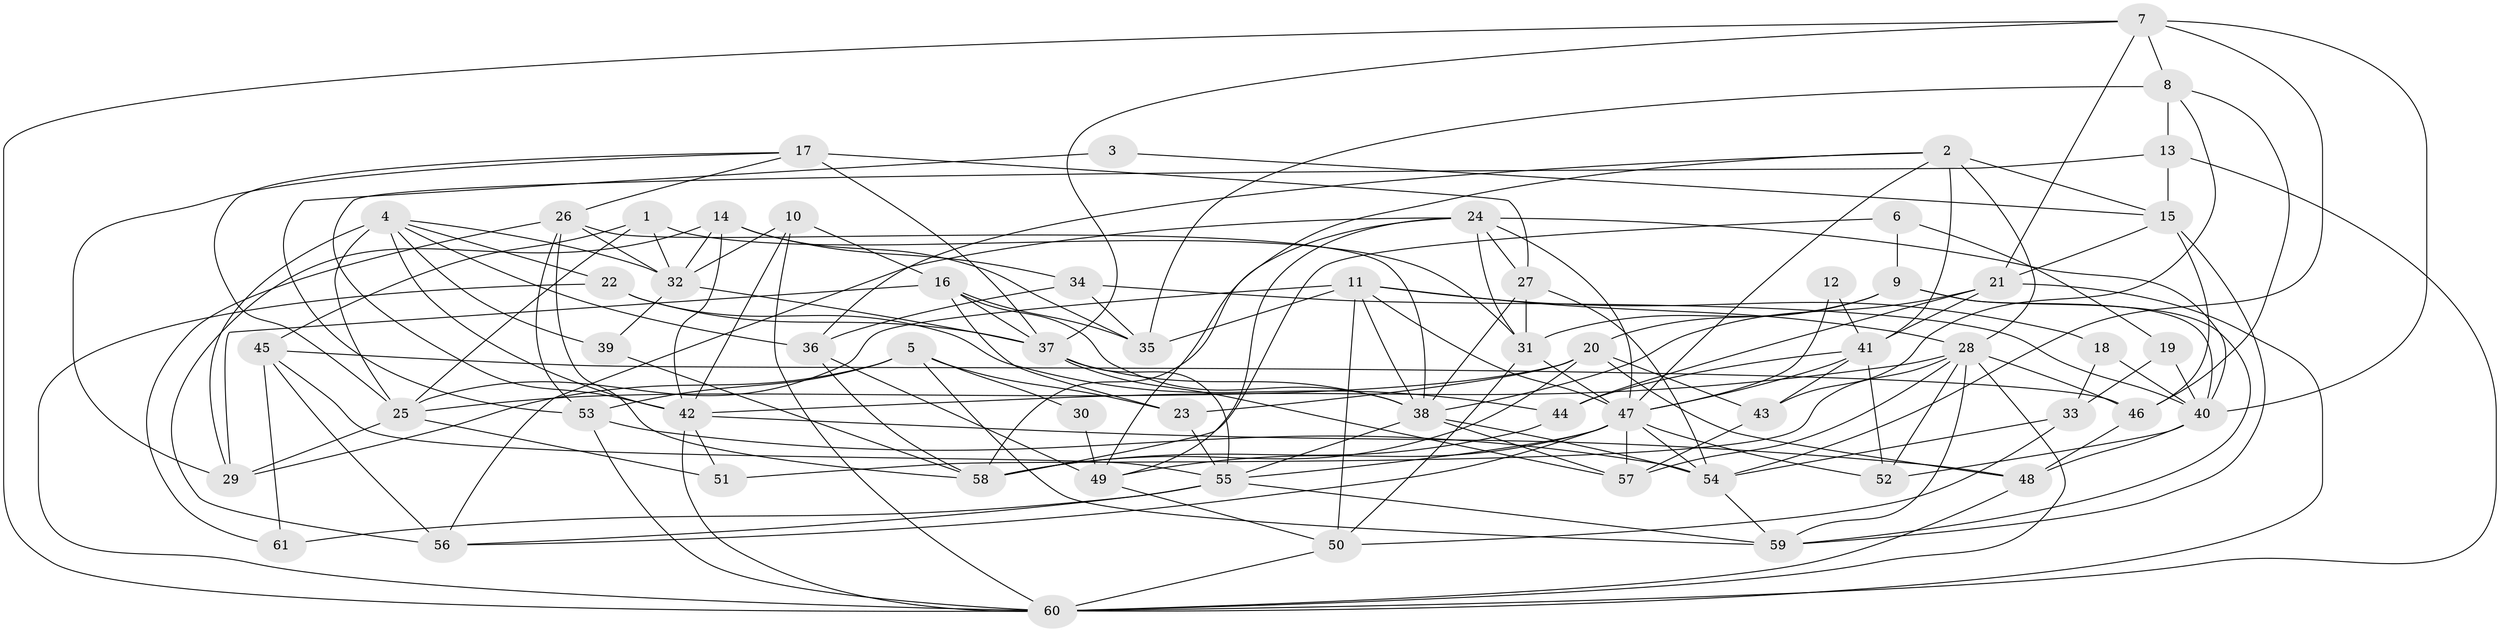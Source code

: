 // original degree distribution, {4: 0.2727272727272727, 5: 0.18181818181818182, 3: 0.2396694214876033, 2: 0.15702479338842976, 7: 0.04132231404958678, 6: 0.09090909090909091, 8: 0.01652892561983471}
// Generated by graph-tools (version 1.1) at 2025/02/03/09/25 03:02:02]
// undirected, 61 vertices, 166 edges
graph export_dot {
graph [start="1"]
  node [color=gray90,style=filled];
  1;
  2;
  3;
  4;
  5;
  6;
  7;
  8;
  9;
  10;
  11;
  12;
  13;
  14;
  15;
  16;
  17;
  18;
  19;
  20;
  21;
  22;
  23;
  24;
  25;
  26;
  27;
  28;
  29;
  30;
  31;
  32;
  33;
  34;
  35;
  36;
  37;
  38;
  39;
  40;
  41;
  42;
  43;
  44;
  45;
  46;
  47;
  48;
  49;
  50;
  51;
  52;
  53;
  54;
  55;
  56;
  57;
  58;
  59;
  60;
  61;
  1 -- 25 [weight=1.0];
  1 -- 31 [weight=1.0];
  1 -- 32 [weight=1.0];
  1 -- 45 [weight=1.0];
  2 -- 15 [weight=1.0];
  2 -- 28 [weight=1.0];
  2 -- 36 [weight=1.0];
  2 -- 41 [weight=2.0];
  2 -- 47 [weight=1.0];
  2 -- 49 [weight=1.0];
  3 -- 15 [weight=1.0];
  3 -- 53 [weight=1.0];
  4 -- 22 [weight=1.0];
  4 -- 25 [weight=1.0];
  4 -- 29 [weight=1.0];
  4 -- 32 [weight=1.0];
  4 -- 36 [weight=1.0];
  4 -- 39 [weight=1.0];
  4 -- 42 [weight=1.0];
  5 -- 23 [weight=1.0];
  5 -- 29 [weight=1.0];
  5 -- 30 [weight=1.0];
  5 -- 53 [weight=1.0];
  5 -- 59 [weight=1.0];
  6 -- 9 [weight=1.0];
  6 -- 19 [weight=1.0];
  6 -- 58 [weight=1.0];
  7 -- 8 [weight=1.0];
  7 -- 21 [weight=1.0];
  7 -- 37 [weight=1.0];
  7 -- 40 [weight=1.0];
  7 -- 54 [weight=1.0];
  7 -- 60 [weight=1.0];
  8 -- 13 [weight=1.0];
  8 -- 35 [weight=1.0];
  8 -- 43 [weight=1.0];
  8 -- 46 [weight=1.0];
  9 -- 20 [weight=1.0];
  9 -- 31 [weight=1.0];
  9 -- 40 [weight=1.0];
  9 -- 59 [weight=1.0];
  10 -- 16 [weight=1.0];
  10 -- 32 [weight=1.0];
  10 -- 42 [weight=1.0];
  10 -- 60 [weight=1.0];
  11 -- 18 [weight=2.0];
  11 -- 25 [weight=1.0];
  11 -- 28 [weight=1.0];
  11 -- 35 [weight=1.0];
  11 -- 38 [weight=1.0];
  11 -- 47 [weight=1.0];
  11 -- 50 [weight=1.0];
  12 -- 41 [weight=1.0];
  12 -- 47 [weight=1.0];
  13 -- 15 [weight=1.0];
  13 -- 42 [weight=1.0];
  13 -- 60 [weight=1.0];
  14 -- 32 [weight=1.0];
  14 -- 34 [weight=1.0];
  14 -- 35 [weight=1.0];
  14 -- 42 [weight=1.0];
  14 -- 56 [weight=2.0];
  15 -- 21 [weight=1.0];
  15 -- 46 [weight=1.0];
  15 -- 59 [weight=1.0];
  16 -- 23 [weight=1.0];
  16 -- 29 [weight=1.0];
  16 -- 35 [weight=1.0];
  16 -- 37 [weight=1.0];
  16 -- 38 [weight=2.0];
  17 -- 25 [weight=1.0];
  17 -- 26 [weight=1.0];
  17 -- 27 [weight=2.0];
  17 -- 29 [weight=1.0];
  17 -- 37 [weight=1.0];
  18 -- 33 [weight=1.0];
  18 -- 40 [weight=1.0];
  19 -- 33 [weight=1.0];
  19 -- 40 [weight=1.0];
  20 -- 23 [weight=1.0];
  20 -- 25 [weight=1.0];
  20 -- 43 [weight=1.0];
  20 -- 48 [weight=1.0];
  20 -- 58 [weight=2.0];
  21 -- 38 [weight=1.0];
  21 -- 41 [weight=1.0];
  21 -- 44 [weight=1.0];
  21 -- 60 [weight=1.0];
  22 -- 37 [weight=1.0];
  22 -- 44 [weight=1.0];
  22 -- 60 [weight=1.0];
  23 -- 55 [weight=1.0];
  24 -- 27 [weight=1.0];
  24 -- 31 [weight=1.0];
  24 -- 40 [weight=1.0];
  24 -- 47 [weight=1.0];
  24 -- 49 [weight=1.0];
  24 -- 56 [weight=1.0];
  24 -- 58 [weight=1.0];
  25 -- 29 [weight=1.0];
  25 -- 51 [weight=1.0];
  26 -- 32 [weight=1.0];
  26 -- 38 [weight=1.0];
  26 -- 53 [weight=1.0];
  26 -- 58 [weight=1.0];
  26 -- 61 [weight=1.0];
  27 -- 31 [weight=1.0];
  27 -- 38 [weight=1.0];
  27 -- 54 [weight=2.0];
  28 -- 42 [weight=2.0];
  28 -- 46 [weight=1.0];
  28 -- 51 [weight=1.0];
  28 -- 52 [weight=1.0];
  28 -- 57 [weight=1.0];
  28 -- 59 [weight=1.0];
  28 -- 60 [weight=1.0];
  30 -- 49 [weight=2.0];
  31 -- 47 [weight=1.0];
  31 -- 50 [weight=1.0];
  32 -- 37 [weight=1.0];
  32 -- 39 [weight=2.0];
  33 -- 50 [weight=1.0];
  33 -- 54 [weight=2.0];
  34 -- 35 [weight=1.0];
  34 -- 36 [weight=1.0];
  34 -- 40 [weight=1.0];
  36 -- 49 [weight=2.0];
  36 -- 58 [weight=1.0];
  37 -- 38 [weight=1.0];
  37 -- 55 [weight=1.0];
  37 -- 57 [weight=1.0];
  38 -- 54 [weight=1.0];
  38 -- 55 [weight=1.0];
  38 -- 57 [weight=1.0];
  39 -- 58 [weight=1.0];
  40 -- 48 [weight=1.0];
  40 -- 52 [weight=1.0];
  41 -- 43 [weight=1.0];
  41 -- 44 [weight=1.0];
  41 -- 47 [weight=1.0];
  41 -- 52 [weight=1.0];
  42 -- 48 [weight=1.0];
  42 -- 51 [weight=1.0];
  42 -- 60 [weight=1.0];
  43 -- 57 [weight=1.0];
  44 -- 58 [weight=1.0];
  45 -- 46 [weight=1.0];
  45 -- 55 [weight=1.0];
  45 -- 56 [weight=1.0];
  45 -- 61 [weight=1.0];
  46 -- 48 [weight=1.0];
  47 -- 49 [weight=1.0];
  47 -- 52 [weight=1.0];
  47 -- 54 [weight=1.0];
  47 -- 55 [weight=1.0];
  47 -- 56 [weight=1.0];
  47 -- 57 [weight=1.0];
  48 -- 60 [weight=1.0];
  49 -- 50 [weight=1.0];
  50 -- 60 [weight=1.0];
  53 -- 54 [weight=1.0];
  53 -- 60 [weight=1.0];
  54 -- 59 [weight=1.0];
  55 -- 56 [weight=1.0];
  55 -- 59 [weight=1.0];
  55 -- 61 [weight=1.0];
}
